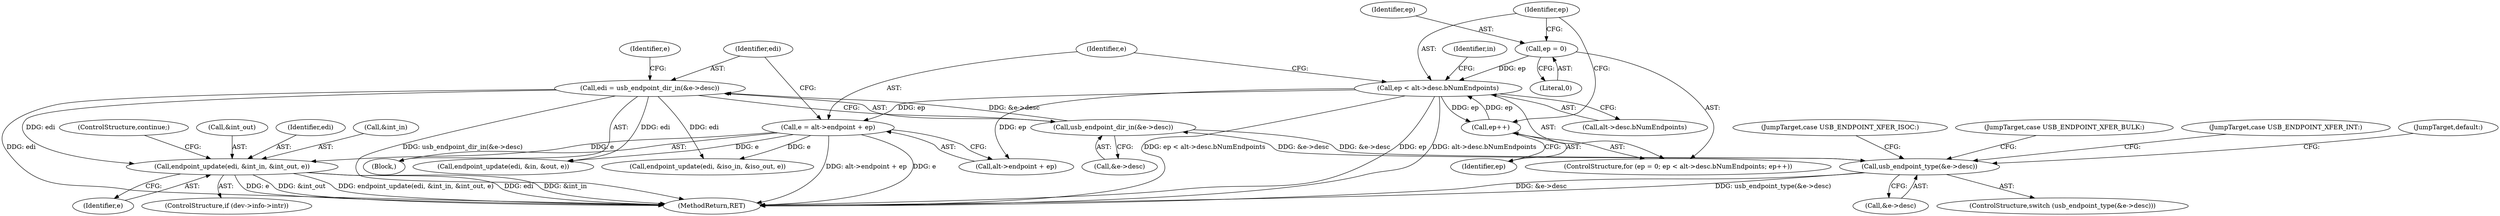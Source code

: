 digraph "0_linux_7c80f9e4a588f1925b07134bb2e3689335f6c6d8@API" {
"1000216" [label="(Call,endpoint_update(edi, &int_in, &int_out, e))"];
"1000186" [label="(Call,edi = usb_endpoint_dir_in(&e->desc))"];
"1000188" [label="(Call,usb_endpoint_dir_in(&e->desc))"];
"1000194" [label="(Call,usb_endpoint_type(&e->desc))"];
"1000179" [label="(Call,e = alt->endpoint + ep)"];
"1000167" [label="(Call,ep < alt->desc.bNumEndpoints)"];
"1000174" [label="(Call,ep++)"];
"1000164" [label="(Call,ep = 0)"];
"1000175" [label="(Identifier,ep)"];
"1000195" [label="(Call,&e->desc)"];
"1000180" [label="(Identifier,e)"];
"1000200" [label="(JumpTarget,case USB_ENDPOINT_XFER_BULK:)"];
"1000168" [label="(Identifier,ep)"];
"1000163" [label="(ControlStructure,for (ep = 0; ep < alt->desc.bNumEndpoints; ep++))"];
"1000186" [label="(Call,edi = usb_endpoint_dir_in(&e->desc))"];
"1000176" [label="(Block,)"];
"1000223" [label="(ControlStructure,continue;)"];
"1000216" [label="(Call,endpoint_update(edi, &int_in, &int_out, e))"];
"1000164" [label="(Call,ep = 0)"];
"1000169" [label="(Call,alt->desc.bNumEndpoints)"];
"1000174" [label="(Call,ep++)"];
"1000209" [label="(JumpTarget,case USB_ENDPOINT_XFER_INT:)"];
"1000165" [label="(Identifier,ep)"];
"1000222" [label="(Identifier,e)"];
"1000197" [label="(Identifier,e)"];
"1000220" [label="(Call,&int_out)"];
"1000429" [label="(MethodReturn,RET)"];
"1000187" [label="(Identifier,edi)"];
"1000189" [label="(Call,&e->desc)"];
"1000193" [label="(ControlStructure,switch (usb_endpoint_type(&e->desc)))"];
"1000238" [label="(JumpTarget,default:)"];
"1000201" [label="(Call,endpoint_update(edi, &in, &out, e))"];
"1000231" [label="(Call,endpoint_update(edi, &iso_in, &iso_out, e))"];
"1000167" [label="(Call,ep < alt->desc.bNumEndpoints)"];
"1000217" [label="(Identifier,edi)"];
"1000224" [label="(JumpTarget,case USB_ENDPOINT_XFER_ISOC:)"];
"1000188" [label="(Call,usb_endpoint_dir_in(&e->desc))"];
"1000166" [label="(Literal,0)"];
"1000243" [label="(Identifier,in)"];
"1000181" [label="(Call,alt->endpoint + ep)"];
"1000218" [label="(Call,&int_in)"];
"1000194" [label="(Call,usb_endpoint_type(&e->desc))"];
"1000179" [label="(Call,e = alt->endpoint + ep)"];
"1000210" [label="(ControlStructure,if (dev->info->intr))"];
"1000216" -> "1000210"  [label="AST: "];
"1000216" -> "1000222"  [label="CFG: "];
"1000217" -> "1000216"  [label="AST: "];
"1000218" -> "1000216"  [label="AST: "];
"1000220" -> "1000216"  [label="AST: "];
"1000222" -> "1000216"  [label="AST: "];
"1000223" -> "1000216"  [label="CFG: "];
"1000216" -> "1000429"  [label="DDG: endpoint_update(edi, &int_in, &int_out, e)"];
"1000216" -> "1000429"  [label="DDG: edi"];
"1000216" -> "1000429"  [label="DDG: &int_in"];
"1000216" -> "1000429"  [label="DDG: e"];
"1000216" -> "1000429"  [label="DDG: &int_out"];
"1000186" -> "1000216"  [label="DDG: edi"];
"1000179" -> "1000216"  [label="DDG: e"];
"1000186" -> "1000176"  [label="AST: "];
"1000186" -> "1000188"  [label="CFG: "];
"1000187" -> "1000186"  [label="AST: "];
"1000188" -> "1000186"  [label="AST: "];
"1000197" -> "1000186"  [label="CFG: "];
"1000186" -> "1000429"  [label="DDG: usb_endpoint_dir_in(&e->desc)"];
"1000186" -> "1000429"  [label="DDG: edi"];
"1000188" -> "1000186"  [label="DDG: &e->desc"];
"1000186" -> "1000201"  [label="DDG: edi"];
"1000186" -> "1000231"  [label="DDG: edi"];
"1000188" -> "1000189"  [label="CFG: "];
"1000189" -> "1000188"  [label="AST: "];
"1000194" -> "1000188"  [label="DDG: &e->desc"];
"1000188" -> "1000194"  [label="DDG: &e->desc"];
"1000194" -> "1000193"  [label="AST: "];
"1000194" -> "1000195"  [label="CFG: "];
"1000195" -> "1000194"  [label="AST: "];
"1000200" -> "1000194"  [label="CFG: "];
"1000209" -> "1000194"  [label="CFG: "];
"1000224" -> "1000194"  [label="CFG: "];
"1000238" -> "1000194"  [label="CFG: "];
"1000194" -> "1000429"  [label="DDG: usb_endpoint_type(&e->desc)"];
"1000194" -> "1000429"  [label="DDG: &e->desc"];
"1000179" -> "1000176"  [label="AST: "];
"1000179" -> "1000181"  [label="CFG: "];
"1000180" -> "1000179"  [label="AST: "];
"1000181" -> "1000179"  [label="AST: "];
"1000187" -> "1000179"  [label="CFG: "];
"1000179" -> "1000429"  [label="DDG: alt->endpoint + ep"];
"1000179" -> "1000429"  [label="DDG: e"];
"1000167" -> "1000179"  [label="DDG: ep"];
"1000179" -> "1000201"  [label="DDG: e"];
"1000179" -> "1000231"  [label="DDG: e"];
"1000167" -> "1000163"  [label="AST: "];
"1000167" -> "1000169"  [label="CFG: "];
"1000168" -> "1000167"  [label="AST: "];
"1000169" -> "1000167"  [label="AST: "];
"1000180" -> "1000167"  [label="CFG: "];
"1000243" -> "1000167"  [label="CFG: "];
"1000167" -> "1000429"  [label="DDG: ep"];
"1000167" -> "1000429"  [label="DDG: alt->desc.bNumEndpoints"];
"1000167" -> "1000429"  [label="DDG: ep < alt->desc.bNumEndpoints"];
"1000174" -> "1000167"  [label="DDG: ep"];
"1000164" -> "1000167"  [label="DDG: ep"];
"1000167" -> "1000174"  [label="DDG: ep"];
"1000167" -> "1000181"  [label="DDG: ep"];
"1000174" -> "1000163"  [label="AST: "];
"1000174" -> "1000175"  [label="CFG: "];
"1000175" -> "1000174"  [label="AST: "];
"1000168" -> "1000174"  [label="CFG: "];
"1000164" -> "1000163"  [label="AST: "];
"1000164" -> "1000166"  [label="CFG: "];
"1000165" -> "1000164"  [label="AST: "];
"1000166" -> "1000164"  [label="AST: "];
"1000168" -> "1000164"  [label="CFG: "];
}
